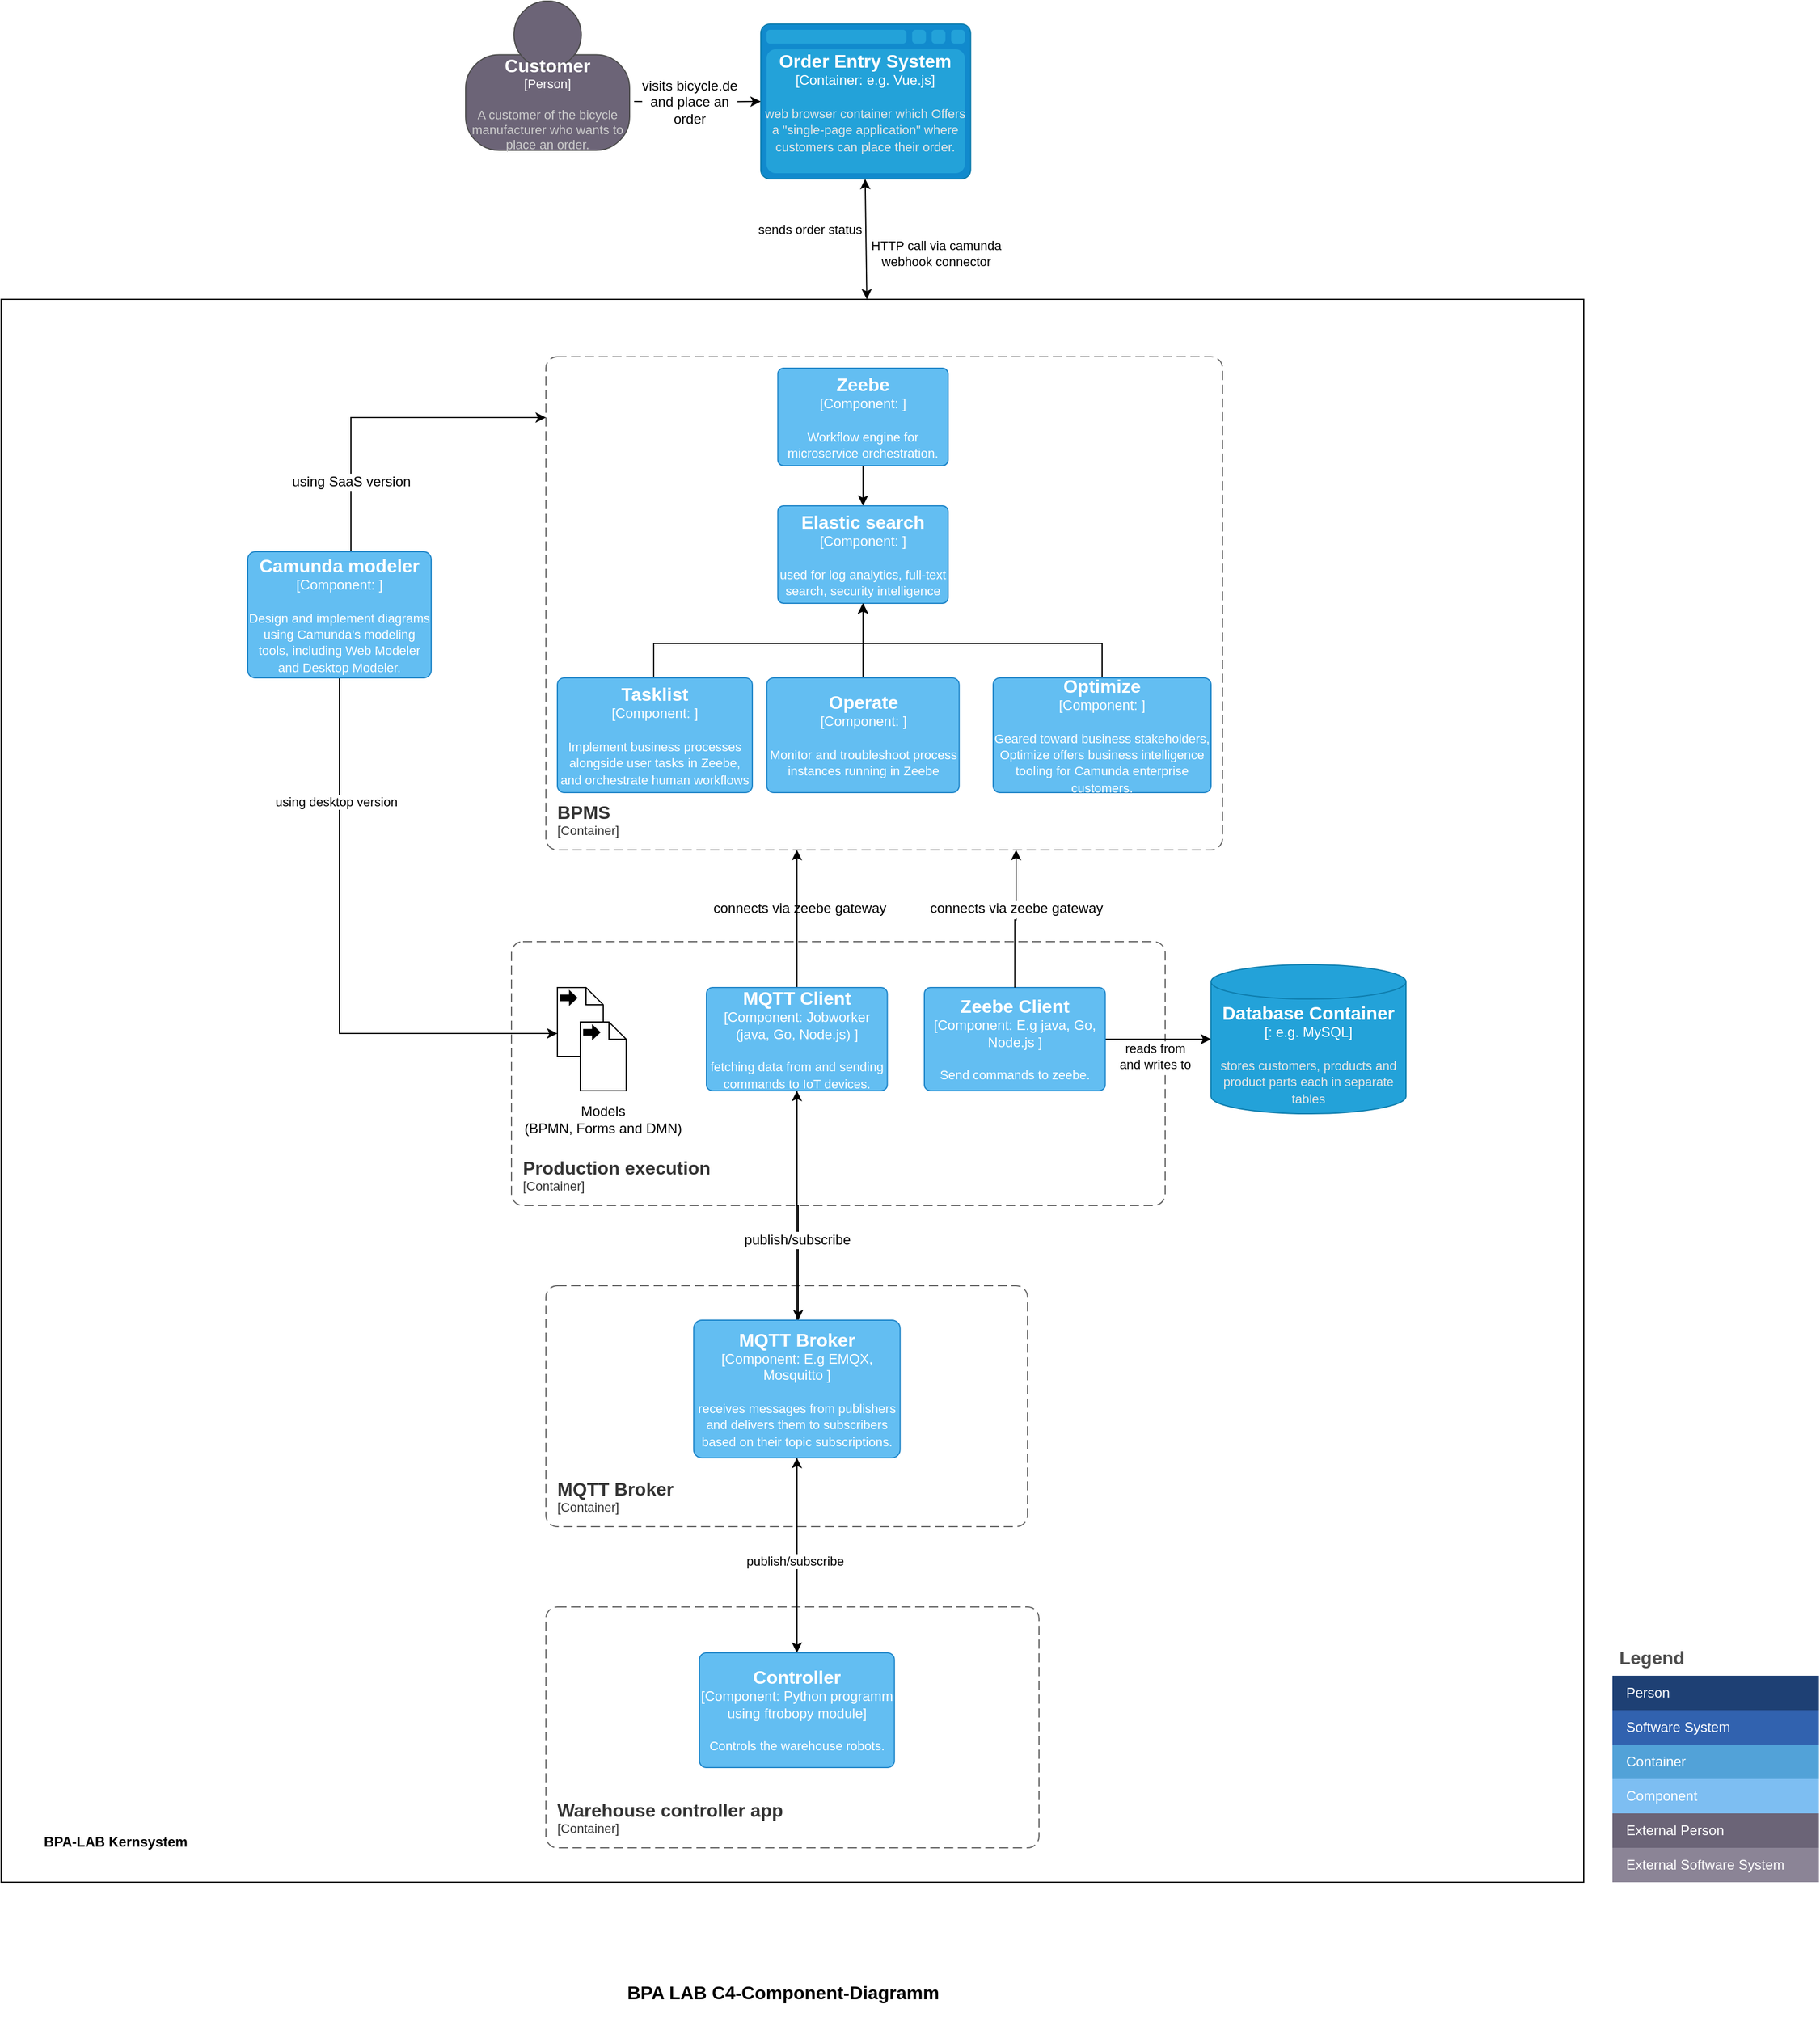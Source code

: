 <mxfile version="21.7.4" type="onedrive">
  <diagram name="Seite-1" id="YaRFBHeieYwtwoqcj2o3">
    <mxGraphModel grid="1" page="1" gridSize="10" guides="1" tooltips="1" connect="1" arrows="1" fold="1" pageScale="1" pageWidth="2339" pageHeight="3300" math="0" shadow="0">
      <root>
        <mxCell id="0" />
        <mxCell id="1" parent="0" />
        <mxCell id="TjytSRkxPF6Oe4-oskK--2" value="" style="whiteSpace=wrap;html=1;aspect=fixed;editable=1;movable=1;resizable=1;rotatable=1;deletable=1;locked=0;connectable=1;" vertex="1" parent="1">
          <mxGeometry x="-25" y="620" width="1380" height="1380" as="geometry" />
        </mxCell>
        <object placeholders="1" c4Type="Order Entry System" c4Container="Container" c4Technology="e.g. Vue.js" c4Description="web browser container which Offers a &quot;single-page application&quot; where customers can place their order." label="&lt;font style=&quot;font-size: 16px&quot;&gt;&lt;b&gt;%c4Type%&lt;/b&gt;&lt;/font&gt;&lt;div&gt;[%c4Container%:&amp;nbsp;%c4Technology%]&lt;/div&gt;&lt;br&gt;&lt;div&gt;&lt;font style=&quot;font-size: 11px&quot;&gt;&lt;font color=&quot;#E6E6E6&quot;&gt;%c4Description%&lt;/font&gt;&lt;/div&gt;" id="TjytSRkxPF6Oe4-oskK--3">
          <mxCell style="shape=mxgraph.c4.webBrowserContainer2;whiteSpace=wrap;html=1;boundedLbl=1;rounded=0;labelBackgroundColor=none;strokeColor=#118ACD;fillColor=#23A2D9;strokeColor=#118ACD;strokeColor2=#0E7DAD;fontSize=12;fontColor=#ffffff;align=center;metaEdit=1;points=[[0.5,0,0],[1,0.25,0],[1,0.5,0],[1,0.75,0],[0.5,1,0],[0,0.75,0],[0,0.5,0],[0,0.25,0]];resizable=1;editable=1;movable=1;rotatable=1;deletable=1;locked=0;connectable=1;" vertex="1" parent="1">
            <mxGeometry x="637.37" y="380" width="183" height="135" as="geometry" />
          </mxCell>
        </object>
        <mxCell id="TjytSRkxPF6Oe4-oskK--4" style="edgeStyle=orthogonalEdgeStyle;rounded=0;orthogonalLoop=1;jettySize=auto;html=1;" edge="1" parent="1" target="TjytSRkxPF6Oe4-oskK--3">
          <mxGeometry relative="1" as="geometry">
            <mxPoint x="527" y="447.5" as="sourcePoint" />
          </mxGeometry>
        </mxCell>
        <mxCell id="TjytSRkxPF6Oe4-oskK--5" value="&lt;div style=&quot;box-sizing: content-box; -webkit-font-smoothing: antialiased; font-family: Helvetica, &amp;quot;VP Default&amp;quot;; font-size: 12px;&quot;&gt;&lt;font style=&quot;font-size: 12px;&quot;&gt;visits bicycle.de&lt;/font&gt;&lt;/div&gt;&lt;div style=&quot;box-sizing: content-box; -webkit-font-smoothing: antialiased; font-family: Helvetica, &amp;quot;VP Default&amp;quot;; font-size: 12px;&quot;&gt;&lt;font style=&quot;font-size: 12px;&quot;&gt;and place an&lt;/font&gt;&lt;/div&gt;&lt;div style=&quot;box-sizing: content-box; -webkit-font-smoothing: antialiased; font-family: Helvetica, &amp;quot;VP Default&amp;quot;; font-size: 12px;&quot;&gt;&lt;font style=&quot;font-size: 12px;&quot;&gt;order&lt;/font&gt;&lt;/div&gt;" style="edgeLabel;html=1;align=center;verticalAlign=middle;resizable=0;points=[];" connectable="0" vertex="1" parent="TjytSRkxPF6Oe4-oskK--4">
          <mxGeometry x="0.137" y="-1" relative="1" as="geometry">
            <mxPoint x="-15" y="-1" as="offset" />
          </mxGeometry>
        </mxCell>
        <object placeholders="1" c4Name="Customer" c4Type="Person" c4Description="A customer of the bicycle manufacturer who wants to place an order." label="&lt;font style=&quot;font-size: 16px&quot;&gt;&lt;b&gt;%c4Name%&lt;/b&gt;&lt;/font&gt;&lt;div&gt;[%c4Type%]&lt;/div&gt;&lt;br&gt;&lt;div&gt;&lt;font style=&quot;font-size: 11px&quot;&gt;&lt;font color=&quot;#cccccc&quot;&gt;%c4Description%&lt;/font&gt;&lt;/div&gt;" id="TjytSRkxPF6Oe4-oskK--6">
          <mxCell style="html=1;fontSize=11;dashed=0;whiteSpace=wrap;fillColor=#6C6477;strokeColor=#4D4D4D;fontColor=#ffffff;shape=mxgraph.c4.person2;align=center;metaEdit=1;points=[[0.5,0,0],[1,0.5,0],[1,0.75,0],[0.75,1,0],[0.5,1,0],[0.25,1,0],[0,0.75,0],[0,0.5,0]];resizable=1;editable=1;movable=1;rotatable=1;deletable=1;locked=0;connectable=1;" vertex="1" parent="1">
            <mxGeometry x="380" y="360" width="143" height="130" as="geometry" />
          </mxCell>
        </object>
        <object placeholders="1" c4Name="BPMS" c4Type="ContainerScopeBoundary" c4Application="Container" label="&lt;font style=&quot;font-size: 16px&quot;&gt;&lt;b&gt;&lt;div style=&quot;text-align: left&quot;&gt;%c4Name%&lt;/div&gt;&lt;/b&gt;&lt;/font&gt;&lt;div style=&quot;text-align: left&quot;&gt;[%c4Application%]&lt;/div&gt;" id="TjytSRkxPF6Oe4-oskK--13">
          <mxCell style="rounded=1;fontSize=11;whiteSpace=wrap;html=1;dashed=1;arcSize=20;fillColor=none;strokeColor=#666666;fontColor=#333333;labelBackgroundColor=none;align=left;verticalAlign=bottom;labelBorderColor=none;spacingTop=0;spacing=10;dashPattern=8 4;metaEdit=1;rotatable=0;perimeter=rectanglePerimeter;noLabel=0;labelPadding=0;allowArrows=0;connectable=0;expand=0;recursiveResize=0;editable=1;pointerEvents=0;absoluteArcSize=1;points=[[0.25,0,0],[0.5,0,0],[0.75,0,0],[1,0.25,0],[1,0.5,0],[1,0.75,0],[0.75,1,0],[0.5,1,0],[0.25,1,0],[0,0.75,0],[0,0.5,0],[0,0.25,0]];" vertex="1" parent="1">
            <mxGeometry x="450" y="670" width="590" height="430" as="geometry" />
          </mxCell>
        </object>
        <object placeholders="1" c4Name="Production execution" c4Type="ContainerScopeBoundary" c4Application="Container" label="&lt;font style=&quot;font-size: 16px&quot;&gt;&lt;b&gt;&lt;div style=&quot;text-align: left&quot;&gt;%c4Name%&lt;/div&gt;&lt;/b&gt;&lt;/font&gt;&lt;div style=&quot;text-align: left&quot;&gt;[%c4Application%]&lt;/div&gt;" id="TjytSRkxPF6Oe4-oskK--14">
          <mxCell style="rounded=1;fontSize=11;whiteSpace=wrap;html=1;dashed=1;arcSize=20;fillColor=none;strokeColor=#666666;fontColor=#333333;labelBackgroundColor=none;align=left;verticalAlign=bottom;labelBorderColor=none;spacingTop=0;spacing=10;dashPattern=8 4;metaEdit=1;rotatable=0;perimeter=rectanglePerimeter;noLabel=0;labelPadding=0;allowArrows=0;connectable=0;expand=0;recursiveResize=0;editable=1;pointerEvents=0;absoluteArcSize=1;points=[[0.25,0,0],[0.5,0,0],[0.75,0,0],[1,0.25,0],[1,0.5,0],[1,0.75,0],[0.75,1,0],[0.5,1,0],[0.25,1,0],[0,0.75,0],[0,0.5,0],[0,0.25,0]];" vertex="1" parent="1">
            <mxGeometry x="420" y="1180" width="570" height="230" as="geometry" />
          </mxCell>
        </object>
        <mxCell id="TjytSRkxPF6Oe4-oskK--26" style="edgeStyle=orthogonalEdgeStyle;rounded=0;orthogonalLoop=1;jettySize=auto;html=1;" edge="1" parent="1" source="TjytSRkxPF6Oe4-oskK--15" target="TjytSRkxPF6Oe4-oskK--17">
          <mxGeometry relative="1" as="geometry" />
        </mxCell>
        <object placeholders="1" c4Name="Zeebe " c4Type="Component" c4Technology="" c4Description="Workflow engine for microservice orchestration." label="&lt;font style=&quot;font-size: 16px&quot;&gt;&lt;b&gt;%c4Name%&lt;/b&gt;&lt;/font&gt;&lt;div&gt;[%c4Type%: %c4Technology%]&lt;/div&gt;&lt;br&gt;&lt;div&gt;&lt;font style=&quot;font-size: 11px&quot;&gt;%c4Description%&lt;/font&gt;&lt;/div&gt;" id="TjytSRkxPF6Oe4-oskK--15">
          <mxCell style="rounded=1;whiteSpace=wrap;html=1;labelBackgroundColor=none;fillColor=#63BEF2;fontColor=#ffffff;align=center;arcSize=6;strokeColor=#2086C9;metaEdit=1;resizable=1;points=[[0.25,0,0],[0.5,0,0],[0.75,0,0],[1,0.25,0],[1,0.5,0],[1,0.75,0],[0.75,1,0],[0.5,1,0],[0.25,1,0],[0,0.75,0],[0,0.5,0],[0,0.25,0]];editable=1;movable=1;rotatable=1;deletable=1;locked=0;connectable=1;" vertex="1" parent="1">
            <mxGeometry x="652.25" y="680" width="148.5" height="85" as="geometry" />
          </mxCell>
        </object>
        <object placeholders="1" c4Name="Elastic search" c4Type="Component" c4Technology="" c4Description="used for log analytics, full-text search, security intelligence" label="&lt;font style=&quot;font-size: 16px&quot;&gt;&lt;b&gt;%c4Name%&lt;/b&gt;&lt;/font&gt;&lt;div&gt;[%c4Type%: %c4Technology%]&lt;/div&gt;&lt;br&gt;&lt;div&gt;&lt;font style=&quot;font-size: 11px&quot;&gt;%c4Description%&lt;/font&gt;&lt;/div&gt;" id="TjytSRkxPF6Oe4-oskK--17">
          <mxCell style="rounded=1;whiteSpace=wrap;html=1;labelBackgroundColor=none;fillColor=#63BEF2;fontColor=#ffffff;align=center;arcSize=6;strokeColor=#2086C9;metaEdit=1;resizable=1;points=[[0.25,0,0],[0.5,0,0],[0.75,0,0],[1,0.25,0],[1,0.5,0],[1,0.75,0],[0.75,1,0],[0.5,1,0],[0.25,1,0],[0,0.75,0],[0,0.5,0],[0,0.25,0]];editable=1;movable=1;rotatable=1;deletable=1;locked=0;connectable=1;" vertex="1" parent="1">
            <mxGeometry x="652.25" y="800" width="148.5" height="85" as="geometry" />
          </mxCell>
        </object>
        <mxCell id="TjytSRkxPF6Oe4-oskK--43" style="edgeStyle=orthogonalEdgeStyle;rounded=0;orthogonalLoop=1;jettySize=auto;html=1;entryX=0.5;entryY=1;entryDx=0;entryDy=0;entryPerimeter=0;" edge="1" parent="1" source="TjytSRkxPF6Oe4-oskK--18" target="TjytSRkxPF6Oe4-oskK--17">
          <mxGeometry relative="1" as="geometry">
            <Array as="points">
              <mxPoint x="935" y="920" />
              <mxPoint x="726" y="920" />
            </Array>
          </mxGeometry>
        </mxCell>
        <object placeholders="1" c4Name="Optimize" c4Type="Component" c4Technology="" c4Description="Geared toward business stakeholders, Optimize offers business intelligence tooling for Camunda enterprise customers." label="&lt;font style=&quot;font-size: 16px&quot;&gt;&lt;b&gt;%c4Name%&lt;/b&gt;&lt;/font&gt;&lt;div&gt;[%c4Type%: %c4Technology%]&lt;/div&gt;&lt;br&gt;&lt;div&gt;&lt;font style=&quot;font-size: 11px&quot;&gt;%c4Description%&lt;/font&gt;&lt;/div&gt;" id="TjytSRkxPF6Oe4-oskK--18">
          <mxCell style="rounded=1;whiteSpace=wrap;html=1;labelBackgroundColor=none;fillColor=#63BEF2;fontColor=#ffffff;align=center;arcSize=6;strokeColor=#2086C9;metaEdit=1;resizable=1;points=[[0.25,0,0],[0.5,0,0],[0.75,0,0],[1,0.25,0],[1,0.5,0],[1,0.75,0],[0.75,1,0],[0.5,1,0],[0.25,1,0],[0,0.75,0],[0,0.5,0],[0,0.25,0]];editable=1;movable=1;rotatable=1;deletable=1;locked=0;connectable=1;" vertex="1" parent="1">
            <mxGeometry x="840" y="950" width="190" height="100" as="geometry" />
          </mxCell>
        </object>
        <mxCell id="TjytSRkxPF6Oe4-oskK--24" style="edgeStyle=orthogonalEdgeStyle;rounded=0;orthogonalLoop=1;jettySize=auto;html=1;entryX=0.5;entryY=1;entryDx=0;entryDy=0;entryPerimeter=0;" edge="1" parent="1" source="TjytSRkxPF6Oe4-oskK--19" target="TjytSRkxPF6Oe4-oskK--17">
          <mxGeometry relative="1" as="geometry" />
        </mxCell>
        <object placeholders="1" c4Name="Operate" c4Type="Component" c4Technology="" c4Description="Monitor and troubleshoot process instances running in Zeebe" label="&lt;font style=&quot;font-size: 16px&quot;&gt;&lt;b&gt;%c4Name%&lt;/b&gt;&lt;/font&gt;&lt;div&gt;[%c4Type%: %c4Technology%]&lt;/div&gt;&lt;br&gt;&lt;div&gt;&lt;font style=&quot;font-size: 11px&quot;&gt;%c4Description%&lt;/font&gt;&lt;/div&gt;" id="TjytSRkxPF6Oe4-oskK--19">
          <mxCell style="rounded=1;whiteSpace=wrap;html=1;labelBackgroundColor=none;fillColor=#63BEF2;fontColor=#ffffff;align=center;arcSize=6;strokeColor=#2086C9;metaEdit=1;resizable=1;points=[[0.25,0,0],[0.5,0,0],[0.75,0,0],[1,0.25,0],[1,0.5,0],[1,0.75,0],[0.75,1,0],[0.5,1,0],[0.25,1,0],[0,0.75,0],[0,0.5,0],[0,0.25,0]];editable=1;movable=1;rotatable=1;deletable=1;locked=0;connectable=1;" vertex="1" parent="1">
            <mxGeometry x="642.62" y="950" width="167.75" height="100" as="geometry" />
          </mxCell>
        </object>
        <mxCell id="TjytSRkxPF6Oe4-oskK--22" style="edgeStyle=orthogonalEdgeStyle;rounded=0;orthogonalLoop=1;jettySize=auto;html=1;entryX=0.5;entryY=1;entryDx=0;entryDy=0;entryPerimeter=0;" edge="1" parent="1" source="TjytSRkxPF6Oe4-oskK--20" target="TjytSRkxPF6Oe4-oskK--17">
          <mxGeometry relative="1" as="geometry">
            <Array as="points">
              <mxPoint x="544" y="920" />
              <mxPoint x="727" y="920" />
            </Array>
          </mxGeometry>
        </mxCell>
        <object placeholders="1" c4Name="Tasklist" c4Type="Component" c4Technology="" c4Description=" Implement business processes alongside user tasks in Zeebe, and orchestrate human workflows" label="&lt;font style=&quot;font-size: 16px&quot;&gt;&lt;b&gt;%c4Name%&lt;/b&gt;&lt;/font&gt;&lt;div&gt;[%c4Type%: %c4Technology%]&lt;/div&gt;&lt;br&gt;&lt;div&gt;&lt;font style=&quot;font-size: 11px&quot;&gt;%c4Description%&lt;/font&gt;&lt;/div&gt;" id="TjytSRkxPF6Oe4-oskK--20">
          <mxCell style="rounded=1;whiteSpace=wrap;html=1;labelBackgroundColor=none;fillColor=#63BEF2;fontColor=#ffffff;align=center;arcSize=6;strokeColor=#2086C9;metaEdit=1;resizable=1;points=[[0.25,0,0],[0.5,0,0],[0.75,0,0],[1,0.25,0],[1,0.5,0],[1,0.75,0],[0.75,1,0],[0.5,1,0],[0.25,1,0],[0,0.75,0],[0,0.5,0],[0,0.25,0]];editable=1;movable=1;rotatable=1;deletable=1;locked=0;connectable=1;" vertex="1" parent="1">
            <mxGeometry x="460" y="950" width="170" height="100" as="geometry" />
          </mxCell>
        </object>
        <mxCell id="TjytSRkxPF6Oe4-oskK--45" style="edgeStyle=orthogonalEdgeStyle;rounded=0;orthogonalLoop=1;jettySize=auto;html=1;exitX=1;exitY=0.5;exitDx=0;exitDy=0;exitPerimeter=0;" edge="1" parent="1" source="TjytSRkxPF6Oe4-oskK--28" target="TjytSRkxPF6Oe4-oskK--44">
          <mxGeometry relative="1" as="geometry" />
        </mxCell>
        <mxCell id="TjytSRkxPF6Oe4-oskK--46" value="reads from &lt;br&gt;and writes to" style="edgeLabel;html=1;align=center;verticalAlign=middle;resizable=0;points=[];" connectable="0" vertex="1" parent="TjytSRkxPF6Oe4-oskK--45">
          <mxGeometry x="-0.078" relative="1" as="geometry">
            <mxPoint y="15" as="offset" />
          </mxGeometry>
        </mxCell>
        <object placeholders="1" c4Name="Zeebe Client" c4Type="Component" c4Technology="E.g java, Go, Node.js " c4Description="Send commands to zeebe." label="&lt;font style=&quot;font-size: 16px&quot;&gt;&lt;b&gt;%c4Name%&lt;/b&gt;&lt;/font&gt;&lt;div&gt;[%c4Type%: %c4Technology%]&lt;/div&gt;&lt;br&gt;&lt;div&gt;&lt;font style=&quot;font-size: 11px&quot;&gt;%c4Description%&lt;/font&gt;&lt;/div&gt;" id="TjytSRkxPF6Oe4-oskK--28">
          <mxCell style="rounded=1;whiteSpace=wrap;html=1;labelBackgroundColor=none;fillColor=#63BEF2;fontColor=#ffffff;align=center;arcSize=6;strokeColor=#2086C9;metaEdit=1;resizable=1;points=[[0.25,0,0],[0.5,0,0],[0.75,0,0],[1,0.25,0],[1,0.5,0],[1,0.75,0],[0.75,1,0],[0.5,1,0],[0.25,1,0],[0,0.75,0],[0,0.5,0],[0,0.25,0]];editable=1;movable=1;rotatable=1;deletable=1;locked=0;connectable=1;" vertex="1" parent="1">
            <mxGeometry x="780" y="1220" width="157.75" height="90" as="geometry" />
          </mxCell>
        </object>
        <mxCell id="TjytSRkxPF6Oe4-oskK--37" style="edgeStyle=orthogonalEdgeStyle;rounded=0;orthogonalLoop=1;jettySize=auto;html=1;" edge="1" parent="1" source="TjytSRkxPF6Oe4-oskK--29">
          <mxGeometry relative="1" as="geometry">
            <mxPoint x="450" y="723" as="targetPoint" />
            <Array as="points">
              <mxPoint x="280" y="723" />
            </Array>
          </mxGeometry>
        </mxCell>
        <mxCell id="TjytSRkxPF6Oe4-oskK--42" value="&lt;font style=&quot;font-size: 12px;&quot;&gt;using SaaS version&lt;/font&gt;" style="edgeLabel;html=1;align=center;verticalAlign=middle;resizable=0;points=[];" connectable="0" vertex="1" parent="TjytSRkxPF6Oe4-oskK--37">
          <mxGeometry x="-0.566" relative="1" as="geometry">
            <mxPoint y="1" as="offset" />
          </mxGeometry>
        </mxCell>
        <mxCell id="TjytSRkxPF6Oe4-oskK--53" style="edgeStyle=orthogonalEdgeStyle;rounded=0;orthogonalLoop=1;jettySize=auto;html=1;entryX=0;entryY=0.667;entryDx=0;entryDy=0;entryPerimeter=0;" edge="1" parent="1" source="TjytSRkxPF6Oe4-oskK--29" target="TjytSRkxPF6Oe4-oskK--30">
          <mxGeometry relative="1" as="geometry">
            <Array as="points">
              <mxPoint x="270" y="1260" />
            </Array>
          </mxGeometry>
        </mxCell>
        <mxCell id="TjytSRkxPF6Oe4-oskK--54" value="using desktop version" style="edgeLabel;html=1;align=center;verticalAlign=middle;resizable=0;points=[];" connectable="0" vertex="1" parent="TjytSRkxPF6Oe4-oskK--53">
          <mxGeometry x="-0.571" y="-3" relative="1" as="geometry">
            <mxPoint as="offset" />
          </mxGeometry>
        </mxCell>
        <object placeholders="1" c4Name="Camunda modeler" c4Type="Component" c4Technology="" c4Description="Design and implement diagrams using Camunda&#39;s modeling tools, including Web Modeler and Desktop Modeler." label="&lt;font style=&quot;font-size: 16px&quot;&gt;&lt;b&gt;%c4Name%&lt;/b&gt;&lt;/font&gt;&lt;div&gt;[%c4Type%: %c4Technology%]&lt;/div&gt;&lt;br&gt;&lt;div&gt;&lt;font style=&quot;font-size: 11px&quot;&gt;%c4Description%&lt;/font&gt;&lt;/div&gt;" id="TjytSRkxPF6Oe4-oskK--29">
          <mxCell style="rounded=1;whiteSpace=wrap;html=1;labelBackgroundColor=none;fillColor=#63BEF2;fontColor=#ffffff;align=center;arcSize=6;strokeColor=#2086C9;metaEdit=1;resizable=1;points=[[0.25,0,0],[0.5,0,0],[0.75,0,0],[1,0.25,0],[1,0.5,0],[1,0.75,0],[0.75,1,0],[0.5,1,0],[0.25,1,0],[0,0.75,0],[0,0.5,0],[0,0.25,0]];editable=1;movable=1;rotatable=1;deletable=1;locked=0;connectable=1;" vertex="1" parent="1">
            <mxGeometry x="190" y="840" width="160" height="110" as="geometry" />
          </mxCell>
        </object>
        <mxCell id="TjytSRkxPF6Oe4-oskK--30" value="" style="shape=mxgraph.bpmn.data;labelPosition=center;verticalLabelPosition=bottom;align=center;verticalAlign=top;size=15;html=1;bpmnTransferType=output;" vertex="1" parent="1">
          <mxGeometry x="460" y="1220" width="40" height="60" as="geometry" />
        </mxCell>
        <mxCell id="TjytSRkxPF6Oe4-oskK--32" value="" style="shape=mxgraph.bpmn.data;labelPosition=center;verticalLabelPosition=bottom;align=center;verticalAlign=top;size=15;html=1;bpmnTransferType=output;" vertex="1" parent="1">
          <mxGeometry x="480" y="1250" width="40" height="60" as="geometry" />
        </mxCell>
        <mxCell id="TjytSRkxPF6Oe4-oskK--36" value="Models&lt;br&gt;(BPMN, Forms and DMN)" style="text;html=1;strokeColor=none;fillColor=none;align=center;verticalAlign=middle;whiteSpace=wrap;rounded=0;" vertex="1" parent="1">
          <mxGeometry x="425" y="1320" width="150" height="30" as="geometry" />
        </mxCell>
        <mxCell id="TjytSRkxPF6Oe4-oskK--38" style="edgeStyle=orthogonalEdgeStyle;rounded=0;orthogonalLoop=1;jettySize=auto;html=1;exitX=0.5;exitY=0;exitDx=0;exitDy=0;exitPerimeter=0;" edge="1" parent="1" source="TjytSRkxPF6Oe4-oskK--28">
          <mxGeometry relative="1" as="geometry">
            <mxPoint x="818.37" y="1180" as="sourcePoint" />
            <mxPoint x="860" y="1100" as="targetPoint" />
            <Array as="points">
              <mxPoint x="859" y="1161" />
              <mxPoint x="860" y="1100" />
            </Array>
          </mxGeometry>
        </mxCell>
        <mxCell id="TjytSRkxPF6Oe4-oskK--40" value="&lt;font style=&quot;font-size: 12px;&quot;&gt;connects via zeebe gateway&lt;/font&gt;" style="edgeLabel;html=1;align=center;verticalAlign=middle;resizable=0;points=[];" connectable="0" vertex="1" parent="TjytSRkxPF6Oe4-oskK--38">
          <mxGeometry x="0.262" y="-4" relative="1" as="geometry">
            <mxPoint x="-4" y="6" as="offset" />
          </mxGeometry>
        </mxCell>
        <mxCell id="TjytSRkxPF6Oe4-oskK--56" value="&lt;font style=&quot;font-size: 12px;&quot;&gt;connects via zeebe gateway&lt;/font&gt;" style="edgeLabel;html=1;align=center;verticalAlign=middle;resizable=0;points=[];" connectable="0" vertex="1" parent="TjytSRkxPF6Oe4-oskK--38">
          <mxGeometry x="0.262" y="-4" relative="1" as="geometry">
            <mxPoint x="-193" y="6" as="offset" />
          </mxGeometry>
        </mxCell>
        <object placeholders="1" c4Type="Database Container" c4Container="" c4Technology="e.g. MySQL" c4Description="stores customers, products and product parts each in separate tables" label="&lt;font style=&quot;font-size: 16px&quot;&gt;&lt;b&gt;%c4Type%&lt;/b&gt;&lt;/font&gt;&lt;div&gt;[%c4Container%:&amp;nbsp;%c4Technology%]&lt;/div&gt;&lt;br&gt;&lt;div&gt;&lt;font style=&quot;font-size: 11px&quot;&gt;&lt;font color=&quot;#E6E6E6&quot;&gt;%c4Description%&lt;/font&gt;&lt;/div&gt;" id="TjytSRkxPF6Oe4-oskK--44">
          <mxCell style="shape=cylinder3;size=15;whiteSpace=wrap;html=1;boundedLbl=1;rounded=0;labelBackgroundColor=none;fillColor=#23A2D9;fontSize=12;fontColor=#ffffff;align=center;strokeColor=#0E7DAD;metaEdit=1;points=[[0.5,0,0],[1,0.25,0],[1,0.5,0],[1,0.75,0],[0.5,1,0],[0,0.75,0],[0,0.5,0],[0,0.25,0]];resizable=1;editable=1;movable=1;rotatable=1;deletable=1;locked=0;connectable=1;" vertex="1" parent="1">
            <mxGeometry x="1030" y="1200" width="170" height="130" as="geometry" />
          </mxCell>
        </object>
        <mxCell id="TjytSRkxPF6Oe4-oskK--55" style="edgeStyle=orthogonalEdgeStyle;rounded=0;orthogonalLoop=1;jettySize=auto;html=1;" edge="1" parent="1" source="TjytSRkxPF6Oe4-oskK--50">
          <mxGeometry relative="1" as="geometry">
            <mxPoint x="668.875" y="1100.0" as="targetPoint" />
          </mxGeometry>
        </mxCell>
        <object placeholders="1" c4Name="MQTT Client" c4Type="Component" c4Technology="Jobworker (java, Go, Node.js) " c4Description="fetching data from and sending commands to IoT devices." label="&lt;font style=&quot;font-size: 16px&quot;&gt;&lt;b&gt;%c4Name%&lt;/b&gt;&lt;/font&gt;&lt;div&gt;[%c4Type%: %c4Technology%]&lt;/div&gt;&lt;br&gt;&lt;div&gt;&lt;font style=&quot;font-size: 11px&quot;&gt;%c4Description%&lt;/font&gt;&lt;/div&gt;" id="TjytSRkxPF6Oe4-oskK--50">
          <mxCell style="rounded=1;whiteSpace=wrap;html=1;labelBackgroundColor=none;fillColor=#63BEF2;fontColor=#ffffff;align=center;arcSize=6;strokeColor=#2086C9;metaEdit=1;resizable=1;points=[[0.25,0,0],[0.5,0,0],[0.75,0,0],[1,0.25,0],[1,0.5,0],[1,0.75,0],[0.75,1,0],[0.5,1,0],[0.25,1,0],[0,0.75,0],[0,0.5,0],[0,0.25,0]];editable=1;movable=1;rotatable=1;deletable=1;locked=0;connectable=1;" vertex="1" parent="1">
            <mxGeometry x="590" y="1220" width="157.75" height="90" as="geometry" />
          </mxCell>
        </object>
        <object placeholders="1" c4Name="MQTT Broker" c4Type="ContainerScopeBoundary" c4Application="Container" label="&lt;font style=&quot;font-size: 16px&quot;&gt;&lt;b&gt;&lt;div style=&quot;text-align: left&quot;&gt;%c4Name%&lt;/div&gt;&lt;/b&gt;&lt;/font&gt;&lt;div style=&quot;text-align: left&quot;&gt;[%c4Application%]&lt;/div&gt;" id="TjytSRkxPF6Oe4-oskK--57">
          <mxCell style="rounded=1;fontSize=11;whiteSpace=wrap;html=1;dashed=1;arcSize=20;fillColor=none;strokeColor=#666666;fontColor=#333333;labelBackgroundColor=none;align=left;verticalAlign=bottom;labelBorderColor=none;spacingTop=0;spacing=10;dashPattern=8 4;metaEdit=1;rotatable=0;perimeter=rectanglePerimeter;noLabel=0;labelPadding=0;allowArrows=0;connectable=0;expand=0;recursiveResize=0;editable=1;pointerEvents=0;absoluteArcSize=1;points=[[0.25,0,0],[0.5,0,0],[0.75,0,0],[1,0.25,0],[1,0.5,0],[1,0.75,0],[0.75,1,0],[0.5,1,0],[0.25,1,0],[0,0.75,0],[0,0.5,0],[0,0.25,0]];" vertex="1" parent="1">
            <mxGeometry x="450" y="1480" width="420" height="210" as="geometry" />
          </mxCell>
        </object>
        <mxCell id="TjytSRkxPF6Oe4-oskK--61" style="edgeStyle=orthogonalEdgeStyle;rounded=0;orthogonalLoop=1;jettySize=auto;html=1;" edge="1" parent="1" source="TjytSRkxPF6Oe4-oskK--59" target="TjytSRkxPF6Oe4-oskK--50">
          <mxGeometry relative="1" as="geometry">
            <mxPoint x="630" y="1410" as="targetPoint" />
            <Array as="points" />
          </mxGeometry>
        </mxCell>
        <mxCell id="TjytSRkxPF6Oe4-oskK--73" style="edgeStyle=orthogonalEdgeStyle;rounded=0;orthogonalLoop=1;jettySize=auto;html=1;entryX=0.5;entryY=0;entryDx=0;entryDy=0;entryPerimeter=0;" edge="1" parent="1" source="TjytSRkxPF6Oe4-oskK--59" target="TjytSRkxPF6Oe4-oskK--66">
          <mxGeometry relative="1" as="geometry" />
        </mxCell>
        <object placeholders="1" c4Name="MQTT Broker" c4Type="Component" c4Technology="E.g EMQX, Mosquitto " c4Description="receives messages from publishers and delivers them to subscribers based on their topic subscriptions." label="&lt;font style=&quot;font-size: 16px&quot;&gt;&lt;b&gt;%c4Name%&lt;/b&gt;&lt;/font&gt;&lt;div&gt;[%c4Type%: %c4Technology%]&lt;/div&gt;&lt;br&gt;&lt;div&gt;&lt;font style=&quot;font-size: 11px&quot;&gt;%c4Description%&lt;/font&gt;&lt;/div&gt;" id="TjytSRkxPF6Oe4-oskK--59">
          <mxCell style="rounded=1;whiteSpace=wrap;html=1;labelBackgroundColor=none;fillColor=#63BEF2;fontColor=#ffffff;align=center;arcSize=6;strokeColor=#2086C9;metaEdit=1;resizable=1;points=[[0.25,0,0],[0.5,0,0],[0.75,0,0],[1,0.25,0],[1,0.5,0],[1,0.75,0],[0.75,1,0],[0.5,1,0],[0.25,1,0],[0,0.75,0],[0,0.5,0],[0,0.25,0]];editable=1;movable=1;rotatable=1;deletable=1;locked=0;connectable=1;" vertex="1" parent="1">
            <mxGeometry x="578.88" y="1510" width="179.99" height="120" as="geometry" />
          </mxCell>
        </object>
        <mxCell id="TjytSRkxPF6Oe4-oskK--62" style="edgeStyle=orthogonalEdgeStyle;rounded=0;orthogonalLoop=1;jettySize=auto;html=1;" edge="1" parent="1" source="TjytSRkxPF6Oe4-oskK--50">
          <mxGeometry relative="1" as="geometry">
            <mxPoint x="698" y="1410" as="sourcePoint" />
            <mxPoint x="670" y="1510" as="targetPoint" />
            <Array as="points">
              <mxPoint x="669" y="1410" />
              <mxPoint x="670" y="1510" />
            </Array>
          </mxGeometry>
        </mxCell>
        <mxCell id="TjytSRkxPF6Oe4-oskK--64" value="&lt;font style=&quot;font-size: 12px;&quot;&gt;publish/subscribe&lt;/font&gt;" style="edgeLabel;html=1;align=center;verticalAlign=middle;resizable=0;points=[];" connectable="0" vertex="1" parent="TjytSRkxPF6Oe4-oskK--62">
          <mxGeometry x="-0.177" y="2" relative="1" as="geometry">
            <mxPoint x="-2" y="47" as="offset" />
          </mxGeometry>
        </mxCell>
        <object placeholders="1" c4Name="Warehouse controller app" c4Type="ContainerScopeBoundary" c4Application="Container" label="&lt;font style=&quot;font-size: 16px&quot;&gt;&lt;b&gt;&lt;div style=&quot;text-align: left&quot;&gt;%c4Name%&lt;/div&gt;&lt;/b&gt;&lt;/font&gt;&lt;div style=&quot;text-align: left&quot;&gt;[%c4Application%]&lt;/div&gt;" id="TjytSRkxPF6Oe4-oskK--65">
          <mxCell style="rounded=1;fontSize=11;whiteSpace=wrap;html=1;dashed=1;arcSize=20;fillColor=none;strokeColor=#666666;fontColor=#333333;labelBackgroundColor=none;align=left;verticalAlign=bottom;labelBorderColor=none;spacingTop=0;spacing=10;dashPattern=8 4;metaEdit=1;rotatable=0;perimeter=rectanglePerimeter;noLabel=0;labelPadding=0;allowArrows=0;connectable=0;expand=0;recursiveResize=0;editable=1;pointerEvents=0;absoluteArcSize=1;points=[[0.25,0,0],[0.5,0,0],[0.75,0,0],[1,0.25,0],[1,0.5,0],[1,0.75,0],[0.75,1,0],[0.5,1,0],[0.25,1,0],[0,0.75,0],[0,0.5,0],[0,0.25,0]];" vertex="1" parent="1">
            <mxGeometry x="450" y="1760" width="430" height="210" as="geometry" />
          </mxCell>
        </object>
        <mxCell id="TjytSRkxPF6Oe4-oskK--72" style="edgeStyle=orthogonalEdgeStyle;rounded=0;orthogonalLoop=1;jettySize=auto;html=1;entryX=0.5;entryY=1;entryDx=0;entryDy=0;entryPerimeter=0;" edge="1" parent="1" source="TjytSRkxPF6Oe4-oskK--66" target="TjytSRkxPF6Oe4-oskK--59">
          <mxGeometry relative="1" as="geometry" />
        </mxCell>
        <mxCell id="TjytSRkxPF6Oe4-oskK--74" value="publish/subscribe" style="edgeLabel;html=1;align=center;verticalAlign=middle;resizable=0;points=[];" connectable="0" vertex="1" parent="TjytSRkxPF6Oe4-oskK--72">
          <mxGeometry x="-0.059" y="2" relative="1" as="geometry">
            <mxPoint as="offset" />
          </mxGeometry>
        </mxCell>
        <object placeholders="1" c4Name="Controller" c4Type="Component" c4Technology="Python programm using ftrobopy module" c4Description="Controls the warehouse robots." label="&lt;font style=&quot;font-size: 16px&quot;&gt;&lt;b&gt;%c4Name%&lt;/b&gt;&lt;/font&gt;&lt;div&gt;[%c4Type%: %c4Technology%]&lt;/div&gt;&lt;br&gt;&lt;div&gt;&lt;font style=&quot;font-size: 11px&quot;&gt;%c4Description%&lt;/font&gt;&lt;/div&gt;" id="TjytSRkxPF6Oe4-oskK--66">
          <mxCell style="rounded=1;whiteSpace=wrap;html=1;labelBackgroundColor=none;fillColor=#63BEF2;fontColor=#ffffff;align=center;arcSize=6;strokeColor=#2086C9;metaEdit=1;resizable=1;points=[[0.25,0,0],[0.5,0,0],[0.75,0,0],[1,0.25,0],[1,0.5,0],[1,0.75,0],[0.75,1,0],[0.5,1,0],[0.25,1,0],[0,0.75,0],[0,0.5,0],[0,0.25,0]];editable=1;movable=1;rotatable=1;deletable=1;locked=0;connectable=1;" vertex="1" parent="1">
            <mxGeometry x="583.88" y="1800" width="170" height="100" as="geometry" />
          </mxCell>
        </object>
        <mxCell id="TjytSRkxPF6Oe4-oskK--75" value="&lt;b&gt;BPA-LAB Kernsystem&lt;/b&gt;" style="text;strokeColor=none;align=center;fillColor=none;html=1;verticalAlign=middle;whiteSpace=wrap;rounded=0;" vertex="1" parent="1">
          <mxGeometry y="1950" width="150" height="30" as="geometry" />
        </mxCell>
        <mxCell id="TjytSRkxPF6Oe4-oskK--76" value="Legend" style="shape=table;startSize=30;container=1;collapsible=0;childLayout=tableLayout;fontSize=16;align=left;verticalAlign=top;fillColor=none;strokeColor=none;fontColor=#4D4D4D;fontStyle=1;spacingLeft=6;spacing=0;resizable=0;" vertex="1" parent="1">
          <mxGeometry x="1380" y="1790" width="180" height="210" as="geometry" />
        </mxCell>
        <mxCell id="TjytSRkxPF6Oe4-oskK--77" value="" style="shape=tableRow;horizontal=0;startSize=0;swimlaneHead=0;swimlaneBody=0;strokeColor=inherit;top=0;left=0;bottom=0;right=0;collapsible=0;dropTarget=0;fillColor=none;points=[[0,0.5],[1,0.5]];portConstraint=eastwest;fontSize=12;" vertex="1" parent="TjytSRkxPF6Oe4-oskK--76">
          <mxGeometry y="30" width="180" height="30" as="geometry" />
        </mxCell>
        <mxCell id="TjytSRkxPF6Oe4-oskK--78" value="Person" style="shape=partialRectangle;html=1;whiteSpace=wrap;connectable=0;strokeColor=inherit;overflow=hidden;fillColor=#1E4074;top=0;left=0;bottom=0;right=0;pointerEvents=1;fontSize=12;align=left;fontColor=#FFFFFF;gradientColor=none;spacingLeft=10;spacingRight=4;" vertex="1" parent="TjytSRkxPF6Oe4-oskK--77">
          <mxGeometry width="180" height="30" as="geometry">
            <mxRectangle width="180" height="30" as="alternateBounds" />
          </mxGeometry>
        </mxCell>
        <mxCell id="TjytSRkxPF6Oe4-oskK--79" value="" style="shape=tableRow;horizontal=0;startSize=0;swimlaneHead=0;swimlaneBody=0;strokeColor=inherit;top=0;left=0;bottom=0;right=0;collapsible=0;dropTarget=0;fillColor=none;points=[[0,0.5],[1,0.5]];portConstraint=eastwest;fontSize=12;" vertex="1" parent="TjytSRkxPF6Oe4-oskK--76">
          <mxGeometry y="60" width="180" height="30" as="geometry" />
        </mxCell>
        <mxCell id="TjytSRkxPF6Oe4-oskK--80" value="Software System" style="shape=partialRectangle;html=1;whiteSpace=wrap;connectable=0;strokeColor=inherit;overflow=hidden;fillColor=#3162AF;top=0;left=0;bottom=0;right=0;pointerEvents=1;fontSize=12;align=left;fontColor=#FFFFFF;gradientColor=none;spacingLeft=10;spacingRight=4;" vertex="1" parent="TjytSRkxPF6Oe4-oskK--79">
          <mxGeometry width="180" height="30" as="geometry">
            <mxRectangle width="180" height="30" as="alternateBounds" />
          </mxGeometry>
        </mxCell>
        <mxCell id="TjytSRkxPF6Oe4-oskK--81" value="" style="shape=tableRow;horizontal=0;startSize=0;swimlaneHead=0;swimlaneBody=0;strokeColor=inherit;top=0;left=0;bottom=0;right=0;collapsible=0;dropTarget=0;fillColor=none;points=[[0,0.5],[1,0.5]];portConstraint=eastwest;fontSize=12;" vertex="1" parent="TjytSRkxPF6Oe4-oskK--76">
          <mxGeometry y="90" width="180" height="30" as="geometry" />
        </mxCell>
        <mxCell id="TjytSRkxPF6Oe4-oskK--82" value="Container" style="shape=partialRectangle;html=1;whiteSpace=wrap;connectable=0;strokeColor=inherit;overflow=hidden;fillColor=#52a2d8;top=0;left=0;bottom=0;right=0;pointerEvents=1;fontSize=12;align=left;fontColor=#FFFFFF;gradientColor=none;spacingLeft=10;spacingRight=4;" vertex="1" parent="TjytSRkxPF6Oe4-oskK--81">
          <mxGeometry width="180" height="30" as="geometry">
            <mxRectangle width="180" height="30" as="alternateBounds" />
          </mxGeometry>
        </mxCell>
        <mxCell id="TjytSRkxPF6Oe4-oskK--83" value="" style="shape=tableRow;horizontal=0;startSize=0;swimlaneHead=0;swimlaneBody=0;strokeColor=inherit;top=0;left=0;bottom=0;right=0;collapsible=0;dropTarget=0;fillColor=none;points=[[0,0.5],[1,0.5]];portConstraint=eastwest;fontSize=12;" vertex="1" parent="TjytSRkxPF6Oe4-oskK--76">
          <mxGeometry y="120" width="180" height="30" as="geometry" />
        </mxCell>
        <mxCell id="TjytSRkxPF6Oe4-oskK--84" value="Component" style="shape=partialRectangle;html=1;whiteSpace=wrap;connectable=0;strokeColor=inherit;overflow=hidden;fillColor=#7dbef2;top=0;left=0;bottom=0;right=0;pointerEvents=1;fontSize=12;align=left;fontColor=#FFFFFF;gradientColor=none;spacingLeft=10;spacingRight=4;" vertex="1" parent="TjytSRkxPF6Oe4-oskK--83">
          <mxGeometry width="180" height="30" as="geometry">
            <mxRectangle width="180" height="30" as="alternateBounds" />
          </mxGeometry>
        </mxCell>
        <mxCell id="TjytSRkxPF6Oe4-oskK--85" value="" style="shape=tableRow;horizontal=0;startSize=0;swimlaneHead=0;swimlaneBody=0;strokeColor=inherit;top=0;left=0;bottom=0;right=0;collapsible=0;dropTarget=0;fillColor=none;points=[[0,0.5],[1,0.5]];portConstraint=eastwest;fontSize=12;" vertex="1" parent="TjytSRkxPF6Oe4-oskK--76">
          <mxGeometry y="150" width="180" height="30" as="geometry" />
        </mxCell>
        <mxCell id="TjytSRkxPF6Oe4-oskK--86" value="External Person" style="shape=partialRectangle;html=1;whiteSpace=wrap;connectable=0;strokeColor=inherit;overflow=hidden;fillColor=#6b6477;top=0;left=0;bottom=0;right=0;pointerEvents=1;fontSize=12;align=left;fontColor=#FFFFFF;gradientColor=none;spacingLeft=10;spacingRight=4;" vertex="1" parent="TjytSRkxPF6Oe4-oskK--85">
          <mxGeometry width="180" height="30" as="geometry">
            <mxRectangle width="180" height="30" as="alternateBounds" />
          </mxGeometry>
        </mxCell>
        <mxCell id="TjytSRkxPF6Oe4-oskK--87" value="" style="shape=tableRow;horizontal=0;startSize=0;swimlaneHead=0;swimlaneBody=0;strokeColor=inherit;top=0;left=0;bottom=0;right=0;collapsible=0;dropTarget=0;fillColor=none;points=[[0,0.5],[1,0.5]];portConstraint=eastwest;fontSize=12;" vertex="1" parent="TjytSRkxPF6Oe4-oskK--76">
          <mxGeometry y="180" width="180" height="30" as="geometry" />
        </mxCell>
        <mxCell id="TjytSRkxPF6Oe4-oskK--88" value="External Software System" style="shape=partialRectangle;html=1;whiteSpace=wrap;connectable=0;strokeColor=inherit;overflow=hidden;fillColor=#8b8496;top=0;left=0;bottom=0;right=0;pointerEvents=1;fontSize=12;align=left;fontColor=#FFFFFF;gradientColor=none;spacingLeft=10;spacingRight=4;" vertex="1" parent="TjytSRkxPF6Oe4-oskK--87">
          <mxGeometry width="180" height="30" as="geometry">
            <mxRectangle width="180" height="30" as="alternateBounds" />
          </mxGeometry>
        </mxCell>
        <mxCell id="P4v8DBkEi0H8zD-5aOaP-1" value="" style="endArrow=classic;startArrow=classic;html=1;rounded=0;exitX=0.547;exitY=0;exitDx=0;exitDy=0;exitPerimeter=0;" edge="1" parent="1" source="TjytSRkxPF6Oe4-oskK--2">
          <mxGeometry width="50" height="50" relative="1" as="geometry">
            <mxPoint x="728.37" y="595" as="sourcePoint" />
            <mxPoint x="728.37" y="515" as="targetPoint" />
          </mxGeometry>
        </mxCell>
        <mxCell id="P4v8DBkEi0H8zD-5aOaP-2" value="HTTP call via camunda&lt;br style=&quot;border-color: var(--border-color);&quot;&gt;webhook connector" style="edgeLabel;html=1;align=center;verticalAlign=middle;resizable=0;points=[];" connectable="0" vertex="1" parent="P4v8DBkEi0H8zD-5aOaP-1">
          <mxGeometry x="0.048" y="1" relative="1" as="geometry">
            <mxPoint x="62" y="15" as="offset" />
          </mxGeometry>
        </mxCell>
        <mxCell id="P4v8DBkEi0H8zD-5aOaP-4" value="sends order status" style="edgeLabel;html=1;align=center;verticalAlign=middle;resizable=0;points=[];" connectable="0" vertex="1" parent="P4v8DBkEi0H8zD-5aOaP-1">
          <mxGeometry x="0.162" y="-1" relative="1" as="geometry">
            <mxPoint x="-50" as="offset" />
          </mxGeometry>
        </mxCell>
        <object placeholders="1" c4Name="BPA LAB C4-Component-Diagramm" c4Type="ContainerDiagramTitle" c4Description="" label="&lt;font style=&quot;font-size: 16px&quot;&gt;&lt;b&gt;&lt;div style=&quot;text-align: left&quot;&gt;%c4Name%&lt;/div&gt;&lt;/b&gt;&lt;/font&gt;&lt;div style=&quot;text-align: left&quot;&gt;%c4Description%&lt;/div&gt;" id="P4v8DBkEi0H8zD-5aOaP-5">
          <mxCell style="text;html=1;strokeColor=none;fillColor=none;align=left;verticalAlign=top;whiteSpace=wrap;rounded=0;metaEdit=1;allowArrows=0;resizable=1;rotatable=0;connectable=0;recursiveResize=0;expand=0;pointerEvents=0;points=[[0.25,0,0],[0.5,0,0],[0.75,0,0],[1,0.25,0],[1,0.5,0],[1,0.75,0],[0.75,1,0],[0.5,1,0],[0.25,1,0],[0,0.75,0],[0,0.5,0],[0,0.25,0]];" vertex="1" parent="1">
            <mxGeometry x="518.88" y="2080" width="300" height="40" as="geometry" />
          </mxCell>
        </object>
      </root>
    </mxGraphModel>
  </diagram>
</mxfile>
